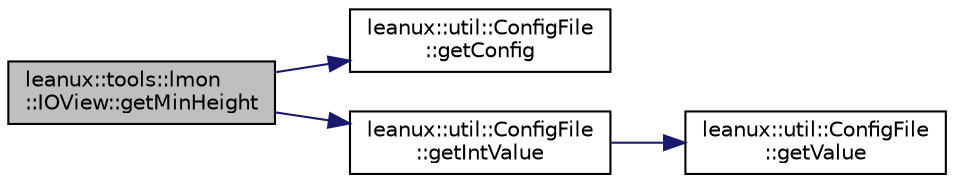 digraph "leanux::tools::lmon::IOView::getMinHeight"
{
 // LATEX_PDF_SIZE
  bgcolor="transparent";
  edge [fontname="Helvetica",fontsize="10",labelfontname="Helvetica",labelfontsize="10"];
  node [fontname="Helvetica",fontsize="10",shape=record];
  rankdir="LR";
  Node1 [label="leanux::tools::lmon\l::IOView::getMinHeight",height=0.2,width=0.4,color="black", fillcolor="grey75", style="filled", fontcolor="black",tooltip="The minimum height (lines) required by the Footer."];
  Node1 -> Node2 [color="midnightblue",fontsize="10",style="solid",fontname="Helvetica"];
  Node2 [label="leanux::util::ConfigFile\l::getConfig",height=0.2,width=0.4,color="black",URL="$classleanux_1_1util_1_1ConfigFile.html#a8cef175948cd9727c732de3a605c99ba",tooltip="Get the ConfigurationFile object for the appname, or construct one if it does not exist."];
  Node1 -> Node3 [color="midnightblue",fontsize="10",style="solid",fontname="Helvetica"];
  Node3 [label="leanux::util::ConfigFile\l::getIntValue",height=0.2,width=0.4,color="black",URL="$classleanux_1_1util_1_1ConfigFile.html#aae0c3891e3d5a8d391a7439602b92780",tooltip="return the configuration parameter as an int."];
  Node3 -> Node4 [color="midnightblue",fontsize="10",style="solid",fontname="Helvetica"];
  Node4 [label="leanux::util::ConfigFile\l::getValue",height=0.2,width=0.4,color="black",URL="$classleanux_1_1util_1_1ConfigFile.html#aece3326e1c10df9dcfb48f4c12967336",tooltip="return the configuration parameter as a string."];
}
